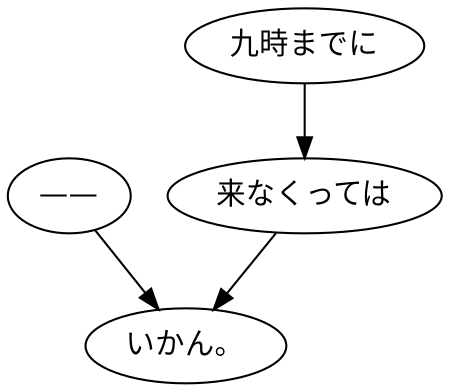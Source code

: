 digraph graph6241 {
	node0 [label="——"];
	node1 [label="九時までに"];
	node2 [label="来なくっては"];
	node3 [label="いかん。"];
	node0 -> node3;
	node1 -> node2;
	node2 -> node3;
}
